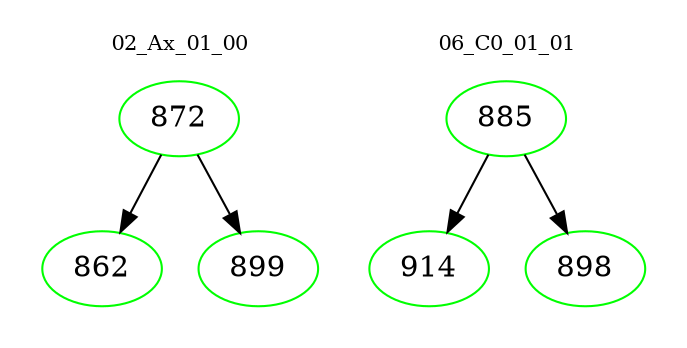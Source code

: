digraph{
subgraph cluster_0 {
color = white
label = "02_Ax_01_00";
fontsize=10;
T0_872 [label="872", color="green"]
T0_872 -> T0_862 [color="black"]
T0_862 [label="862", color="green"]
T0_872 -> T0_899 [color="black"]
T0_899 [label="899", color="green"]
}
subgraph cluster_1 {
color = white
label = "06_C0_01_01";
fontsize=10;
T1_885 [label="885", color="green"]
T1_885 -> T1_914 [color="black"]
T1_914 [label="914", color="green"]
T1_885 -> T1_898 [color="black"]
T1_898 [label="898", color="green"]
}
}
